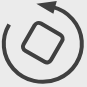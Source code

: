 <mxfile version="25.0.1">
  <diagram name="第 1 页" id="ewl9boTtj5eG1xmZE2dz">
    <mxGraphModel dx="398" dy="271" grid="1" gridSize="3.937" guides="1" tooltips="1" connect="1" arrows="1" fold="1" page="1" pageScale="1" pageWidth="48" pageHeight="48" background="#EBEBEB" math="0" shadow="0">
      <root>
        <mxCell id="0" />
        <mxCell id="1" parent="0" />
        <mxCell id="ViX3dZfSZW_5mHSU9e22-7" value="" style="verticalLabelPosition=bottom;html=1;verticalAlign=top;strokeWidth=2;shape=mxgraph.lean_mapping.physical_pull;pointerEvents=1;rotation=-90;fillColor=#404040;strokeColor=#404040;" parent="1" vertex="1">
          <mxGeometry x="-43.31" y="-43.31" width="39.37" height="39.37" as="geometry" />
        </mxCell>
        <mxCell id="ViX3dZfSZW_5mHSU9e22-8" value="" style="rounded=1;whiteSpace=wrap;html=1;fillColor=none;strokeColor=#404040;strokeWidth=2;rotation=30;" parent="1" vertex="1">
          <mxGeometry x="-31.5" y="-31.5" width="15.81" height="15.69" as="geometry" />
        </mxCell>
      </root>
    </mxGraphModel>
  </diagram>
</mxfile>

